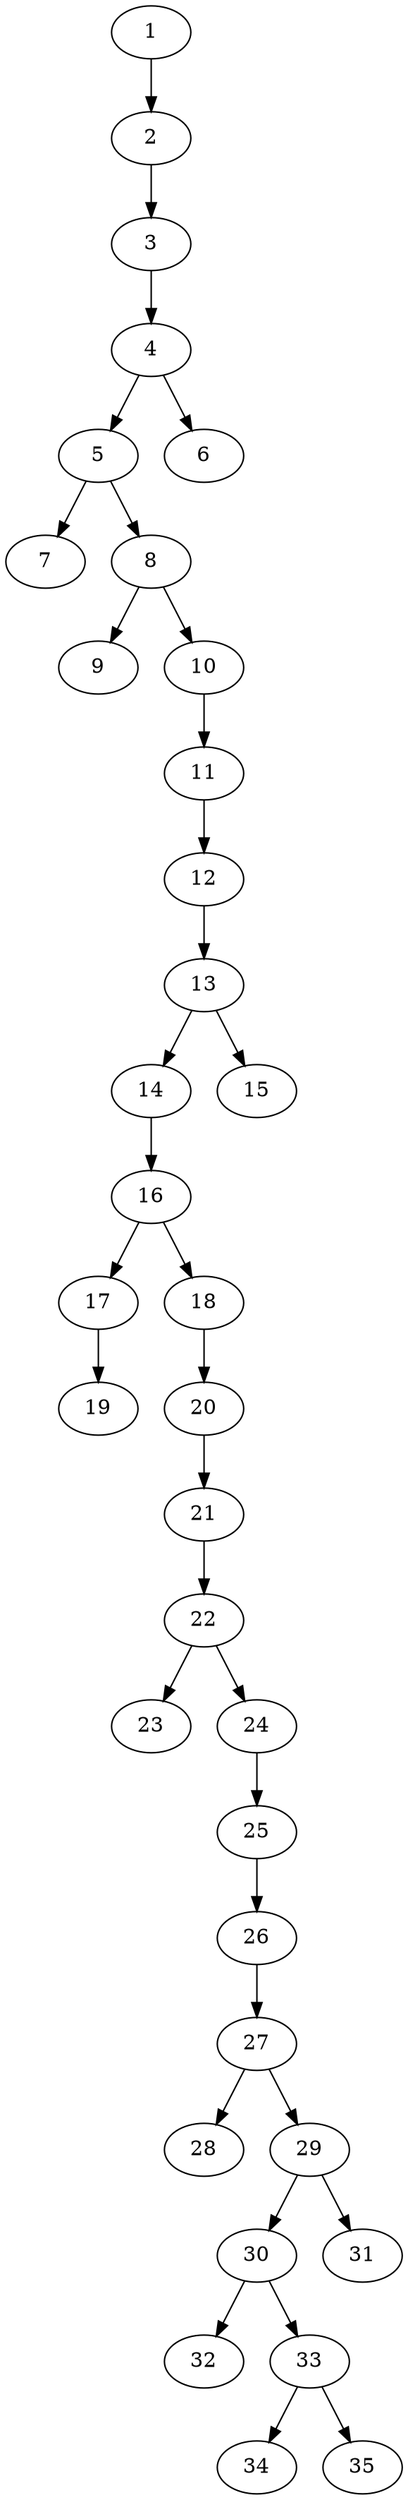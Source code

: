 // DAG automatically generated by daggen at Thu Oct  3 14:05:38 2019
// ./daggen --dot -n 35 --ccr 0.4 --fat 0.3 --regular 0.7 --density 0.5 --mindata 5242880 --maxdata 52428800 
digraph G {
  1 [size="104655360", alpha="0.16", expect_size="41862144"] 
  1 -> 2 [size ="41862144"]
  2 [size="119400960", alpha="0.14", expect_size="47760384"] 
  2 -> 3 [size ="47760384"]
  3 [size="17367040", alpha="0.01", expect_size="6946816"] 
  3 -> 4 [size ="6946816"]
  4 [size="69806080", alpha="0.13", expect_size="27922432"] 
  4 -> 5 [size ="27922432"]
  4 -> 6 [size ="27922432"]
  5 [size="22115840", alpha="0.14", expect_size="8846336"] 
  5 -> 7 [size ="8846336"]
  5 -> 8 [size ="8846336"]
  6 [size="61130240", alpha="0.04", expect_size="24452096"] 
  7 [size="62407680", alpha="0.18", expect_size="24963072"] 
  8 [size="78305280", alpha="0.13", expect_size="31322112"] 
  8 -> 9 [size ="31322112"]
  8 -> 10 [size ="31322112"]
  9 [size="18373120", alpha="0.14", expect_size="7349248"] 
  10 [size="84057600", alpha="0.07", expect_size="33623040"] 
  10 -> 11 [size ="33623040"]
  11 [size="53626880", alpha="0.08", expect_size="21450752"] 
  11 -> 12 [size ="21450752"]
  12 [size="28341760", alpha="0.06", expect_size="11336704"] 
  12 -> 13 [size ="11336704"]
  13 [size="112588800", alpha="0.06", expect_size="45035520"] 
  13 -> 14 [size ="45035520"]
  13 -> 15 [size ="45035520"]
  14 [size="117278720", alpha="0.11", expect_size="46911488"] 
  14 -> 16 [size ="46911488"]
  15 [size="74508800", alpha="0.14", expect_size="29803520"] 
  16 [size="37248000", alpha="0.02", expect_size="14899200"] 
  16 -> 17 [size ="14899200"]
  16 -> 18 [size ="14899200"]
  17 [size="61596160", alpha="0.01", expect_size="24638464"] 
  17 -> 19 [size ="24638464"]
  18 [size="49720320", alpha="0.06", expect_size="19888128"] 
  18 -> 20 [size ="19888128"]
  19 [size="127193600", alpha="0.13", expect_size="50877440"] 
  20 [size="93931520", alpha="0.16", expect_size="37572608"] 
  20 -> 21 [size ="37572608"]
  21 [size="15649280", alpha="0.14", expect_size="6259712"] 
  21 -> 22 [size ="6259712"]
  22 [size="65674240", alpha="0.11", expect_size="26269696"] 
  22 -> 23 [size ="26269696"]
  22 -> 24 [size ="26269696"]
  23 [size="103022080", alpha="0.08", expect_size="41208832"] 
  24 [size="21309440", alpha="0.15", expect_size="8523776"] 
  24 -> 25 [size ="8523776"]
  25 [size="83560960", alpha="0.03", expect_size="33424384"] 
  25 -> 26 [size ="33424384"]
  26 [size="45501440", alpha="0.19", expect_size="18200576"] 
  26 -> 27 [size ="18200576"]
  27 [size="57630720", alpha="0.04", expect_size="23052288"] 
  27 -> 28 [size ="23052288"]
  27 -> 29 [size ="23052288"]
  28 [size="64785920", alpha="0.20", expect_size="25914368"] 
  29 [size="99845120", alpha="0.17", expect_size="39938048"] 
  29 -> 30 [size ="39938048"]
  29 -> 31 [size ="39938048"]
  30 [size="57512960", alpha="0.06", expect_size="23005184"] 
  30 -> 32 [size ="23005184"]
  30 -> 33 [size ="23005184"]
  31 [size="32302080", alpha="0.01", expect_size="12920832"] 
  32 [size="115763200", alpha="0.19", expect_size="46305280"] 
  33 [size="60298240", alpha="0.15", expect_size="24119296"] 
  33 -> 34 [size ="24119296"]
  33 -> 35 [size ="24119296"]
  34 [size="106091520", alpha="0.07", expect_size="42436608"] 
  35 [size="73920000", alpha="0.10", expect_size="29568000"] 
}
